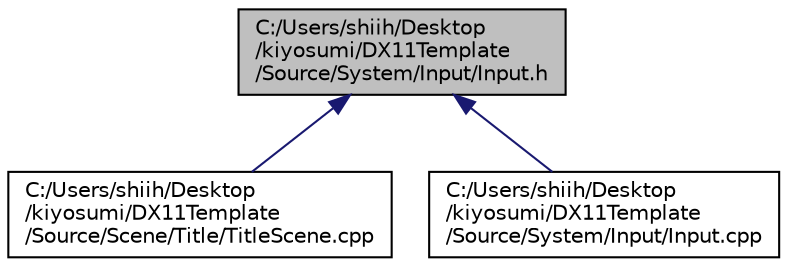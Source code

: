 digraph "C:/Users/shiih/Desktop/kiyosumi/DX11Template/Source/System/Input/Input.h"
{
 // LATEX_PDF_SIZE
  edge [fontname="Helvetica",fontsize="10",labelfontname="Helvetica",labelfontsize="10"];
  node [fontname="Helvetica",fontsize="10",shape=record];
  Node1 [label="C:/Users/shiih/Desktop\l/kiyosumi/DX11Template\l/Source/System/Input/Input.h",height=0.2,width=0.4,color="black", fillcolor="grey75", style="filled", fontcolor="black",tooltip="キーボードやコントローラーの入力"];
  Node1 -> Node2 [dir="back",color="midnightblue",fontsize="10",style="solid",fontname="Helvetica"];
  Node2 [label="C:/Users/shiih/Desktop\l/kiyosumi/DX11Template\l/Source/Scene/Title/TitleScene.cpp",height=0.2,width=0.4,color="black", fillcolor="white", style="filled",URL="$_title_scene_8cpp.html",tooltip="タイトルシーン"];
  Node1 -> Node3 [dir="back",color="midnightblue",fontsize="10",style="solid",fontname="Helvetica"];
  Node3 [label="C:/Users/shiih/Desktop\l/kiyosumi/DX11Template\l/Source/System/Input/Input.cpp",height=0.2,width=0.4,color="black", fillcolor="white", style="filled",URL="$_input_8cpp.html",tooltip="キーボードやコントローラーの入力"];
}
